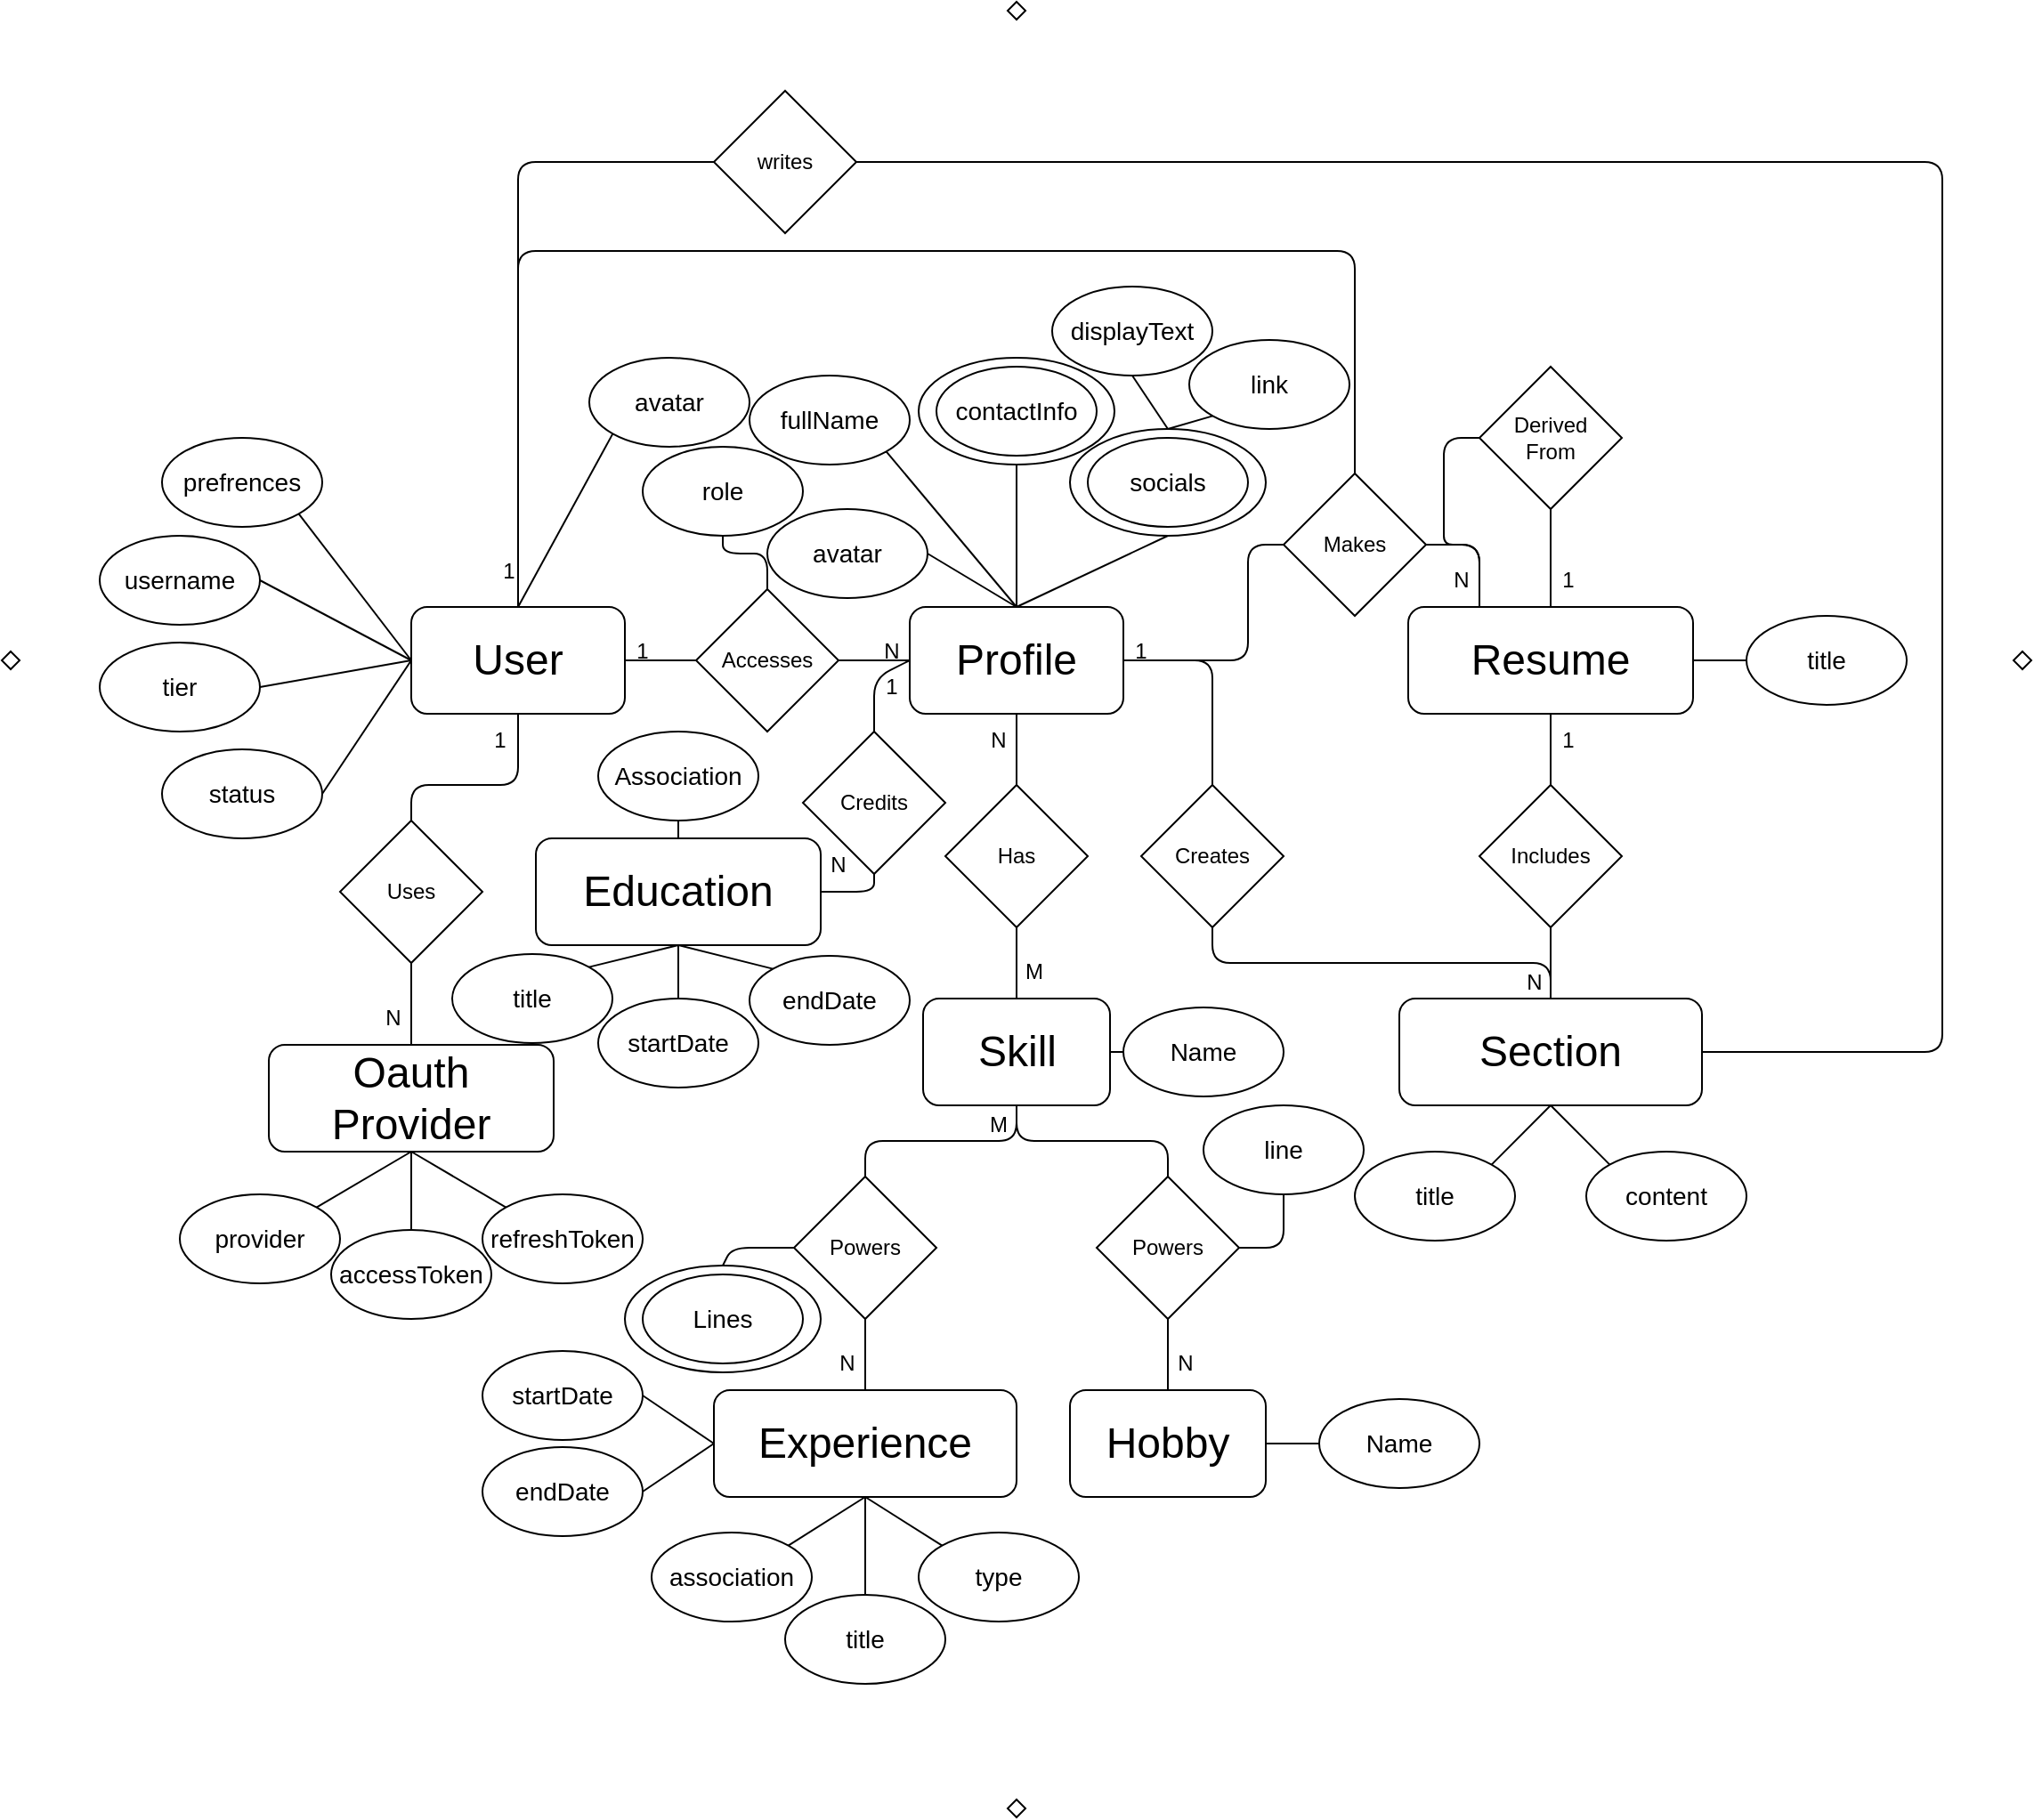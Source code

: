 <mxfile>
    <diagram id="d6EjX0FEcBJfM_NAS0py" name="Youssef Al-Hassan ER">
        <mxGraphModel dx="1465" dy="1690" grid="1" gridSize="10" guides="1" tooltips="1" connect="1" arrows="1" fold="1" page="1" pageScale="1" pageWidth="850" pageHeight="1100" math="0" shadow="0">
            <root>
                <mxCell id="0"/>
                <mxCell id="1" parent="0"/>
                <mxCell id="3" value="&lt;font style=&quot;font-size: 24px;&quot;&gt;User&lt;/font&gt;" style="rounded=1;whiteSpace=wrap;html=1;" parent="1" vertex="1">
                    <mxGeometry x="-340" y="-30" width="120" height="60" as="geometry"/>
                </mxCell>
                <mxCell id="4" value="&lt;font style=&quot;font-size: 24px;&quot;&gt;Oauth Provider&lt;/font&gt;" style="rounded=1;whiteSpace=wrap;html=1;" parent="1" vertex="1">
                    <mxGeometry x="-420" y="216" width="160" height="60" as="geometry"/>
                </mxCell>
                <mxCell id="6" value="&lt;font style=&quot;font-size: 24px;&quot;&gt;Resume&lt;/font&gt;" style="rounded=1;whiteSpace=wrap;html=1;" parent="1" vertex="1">
                    <mxGeometry x="220" y="-30" width="160" height="60" as="geometry"/>
                </mxCell>
                <mxCell id="7" value="&lt;font style=&quot;font-size: 24px;&quot;&gt;Education&lt;/font&gt;" style="rounded=1;whiteSpace=wrap;html=1;" parent="1" vertex="1">
                    <mxGeometry x="-270" y="100" width="160" height="60" as="geometry"/>
                </mxCell>
                <mxCell id="9" value="&lt;font style=&quot;font-size: 24px;&quot;&gt;Skill&lt;/font&gt;" style="rounded=1;whiteSpace=wrap;html=1;" parent="1" vertex="1">
                    <mxGeometry x="-52.5" y="190" width="105" height="60" as="geometry"/>
                </mxCell>
                <mxCell id="10" value="&lt;font style=&quot;font-size: 24px;&quot;&gt;Experience&lt;/font&gt;" style="rounded=1;whiteSpace=wrap;html=1;" parent="1" vertex="1">
                    <mxGeometry x="-170" y="410" width="170" height="60" as="geometry"/>
                </mxCell>
                <mxCell id="12" value="&lt;font style=&quot;font-size: 24px;&quot;&gt;Profile&lt;/font&gt;" style="rounded=1;whiteSpace=wrap;html=1;" parent="1" vertex="1">
                    <mxGeometry x="-60" y="-30" width="120" height="60" as="geometry"/>
                </mxCell>
                <mxCell id="14" value="&lt;font style=&quot;font-size: 24px;&quot;&gt;Hobby&lt;/font&gt;" style="rounded=1;whiteSpace=wrap;html=1;" parent="1" vertex="1">
                    <mxGeometry x="30" y="410" width="110" height="60" as="geometry"/>
                </mxCell>
                <mxCell id="15" value="&lt;font style=&quot;font-size: 24px;&quot;&gt;Section&lt;/font&gt;" style="rounded=1;whiteSpace=wrap;html=1;" parent="1" vertex="1">
                    <mxGeometry x="215" y="190" width="170" height="60" as="geometry"/>
                </mxCell>
                <mxCell id="19" value="Uses" style="rhombus;whiteSpace=wrap;html=1;" parent="1" vertex="1">
                    <mxGeometry x="-380" y="90" width="80" height="80" as="geometry"/>
                </mxCell>
                <mxCell id="21" value="" style="endArrow=none;html=1;entryX=0.5;entryY=1;entryDx=0;entryDy=0;" parent="1" source="4" target="19" edge="1">
                    <mxGeometry width="50" height="50" relative="1" as="geometry">
                        <mxPoint x="-340" y="214" as="sourcePoint"/>
                        <mxPoint x="-300" y="110" as="targetPoint"/>
                    </mxGeometry>
                </mxCell>
                <mxCell id="22" value="" style="endArrow=none;html=1;flowAnimation=0;exitX=0.5;exitY=1;exitDx=0;exitDy=0;entryX=0.5;entryY=0;entryDx=0;entryDy=0;" parent="1" source="3" target="19" edge="1">
                    <mxGeometry width="50" height="50" relative="1" as="geometry">
                        <mxPoint x="-340" as="sourcePoint"/>
                        <mxPoint x="-450" y="10" as="targetPoint"/>
                        <Array as="points">
                            <mxPoint x="-280" y="70"/>
                            <mxPoint x="-340" y="70"/>
                        </Array>
                    </mxGeometry>
                </mxCell>
                <mxCell id="23" value="1" style="text;html=1;align=center;verticalAlign=middle;whiteSpace=wrap;rounded=0;" parent="1" vertex="1">
                    <mxGeometry x="-300" y="30" width="20" height="30" as="geometry"/>
                </mxCell>
                <mxCell id="24" value="N" style="text;html=1;align=center;verticalAlign=middle;whiteSpace=wrap;rounded=0;" parent="1" vertex="1">
                    <mxGeometry x="-360" y="186" width="20" height="30" as="geometry"/>
                </mxCell>
                <mxCell id="32" value="" style="endArrow=none;html=1;exitX=0.5;exitY=1;exitDx=0;exitDy=0;entryX=0.5;entryY=0;entryDx=0;entryDy=0;" parent="1" target="3" edge="1">
                    <mxGeometry width="50" height="50" relative="1" as="geometry">
                        <mxPoint x="-280.0" y="-160.0" as="sourcePoint"/>
                        <mxPoint x="-270" y="-140" as="targetPoint"/>
                    </mxGeometry>
                </mxCell>
                <mxCell id="36" value="Accesses" style="rhombus;whiteSpace=wrap;html=1;" parent="1" vertex="1">
                    <mxGeometry x="-180" y="-40" width="80" height="80" as="geometry"/>
                </mxCell>
                <mxCell id="37" value="" style="endArrow=none;html=1;flowAnimation=0;exitX=0;exitY=0.5;exitDx=0;exitDy=0;" parent="1" source="36" edge="1">
                    <mxGeometry width="50" height="50" relative="1" as="geometry">
                        <mxPoint x="-180" y="-0.5" as="sourcePoint"/>
                        <mxPoint x="-220" as="targetPoint"/>
                    </mxGeometry>
                </mxCell>
                <mxCell id="38" value="1" style="text;html=1;align=center;verticalAlign=middle;whiteSpace=wrap;rounded=0;" parent="1" vertex="1">
                    <mxGeometry x="-220" y="-20" width="20" height="30" as="geometry"/>
                </mxCell>
                <mxCell id="39" value="" style="endArrow=none;html=1;exitX=1;exitY=0.5;exitDx=0;exitDy=0;entryX=0;entryY=0.5;entryDx=0;entryDy=0;" parent="1" source="36" target="12" edge="1">
                    <mxGeometry width="50" height="50" relative="1" as="geometry">
                        <mxPoint x="-110" y="-30" as="sourcePoint"/>
                        <mxPoint x="-70" y="-30" as="targetPoint"/>
                    </mxGeometry>
                </mxCell>
                <mxCell id="40" value="N" style="text;html=1;align=center;verticalAlign=middle;whiteSpace=wrap;rounded=0;" parent="1" vertex="1">
                    <mxGeometry x="-80" y="-20" width="20" height="30" as="geometry"/>
                </mxCell>
                <mxCell id="42" value="" style="endArrow=none;html=1;exitX=0.5;exitY=1;exitDx=0;exitDy=0;entryX=0.5;entryY=0;entryDx=0;entryDy=0;" parent="1" edge="1">
                    <mxGeometry width="50" height="50" relative="1" as="geometry">
                        <mxPoint x="-50" y="-130" as="sourcePoint"/>
                        <mxPoint y="-130" as="targetPoint"/>
                    </mxGeometry>
                </mxCell>
                <mxCell id="46" value="Makes" style="rhombus;whiteSpace=wrap;html=1;" parent="1" vertex="1">
                    <mxGeometry x="150" y="-105" width="80" height="80" as="geometry"/>
                </mxCell>
                <mxCell id="49" value="" style="endArrow=none;html=1;flowAnimation=0;entryX=1;entryY=0.5;entryDx=0;entryDy=0;rounded=1;curved=0;exitX=0.25;exitY=0;exitDx=0;exitDy=0;" parent="1" source="6" target="46" edge="1">
                    <mxGeometry width="50" height="50" relative="1" as="geometry">
                        <mxPoint x="300" y="-20" as="sourcePoint"/>
                        <mxPoint x="125" y="-180" as="targetPoint"/>
                        <Array as="points">
                            <mxPoint x="260" y="-65"/>
                        </Array>
                    </mxGeometry>
                </mxCell>
                <mxCell id="50" value="N" style="text;html=1;align=center;verticalAlign=middle;whiteSpace=wrap;rounded=0;" parent="1" vertex="1">
                    <mxGeometry x="240" y="-60" width="20" height="30" as="geometry"/>
                </mxCell>
                <mxCell id="52" value="" style="endArrow=none;html=1;entryX=0;entryY=0.5;entryDx=0;entryDy=0;exitX=1;exitY=0.5;exitDx=0;exitDy=0;" parent="1" source="12" target="46" edge="1">
                    <mxGeometry width="50" height="50" relative="1" as="geometry">
                        <mxPoint x="40" as="sourcePoint"/>
                        <mxPoint x="100" y="-110" as="targetPoint"/>
                        <Array as="points">
                            <mxPoint x="80"/>
                            <mxPoint x="130"/>
                            <mxPoint x="130" y="-65"/>
                        </Array>
                    </mxGeometry>
                </mxCell>
                <mxCell id="53" value="1" style="text;html=1;align=center;verticalAlign=middle;whiteSpace=wrap;rounded=0;" parent="1" vertex="1">
                    <mxGeometry x="60" y="-20" width="20" height="30" as="geometry"/>
                </mxCell>
                <mxCell id="56" value="Has" style="rhombus;whiteSpace=wrap;html=1;" parent="1" vertex="1">
                    <mxGeometry x="-40" y="70" width="80" height="80" as="geometry"/>
                </mxCell>
                <mxCell id="58" value="" style="endArrow=none;html=1;exitX=0.5;exitY=1;exitDx=0;exitDy=0;entryX=0.5;entryY=0;entryDx=0;entryDy=0;" parent="1" source="12" target="56" edge="1">
                    <mxGeometry width="50" height="50" relative="1" as="geometry">
                        <mxPoint x="-70" y="70" as="sourcePoint"/>
                        <mxPoint x="-30" y="70" as="targetPoint"/>
                    </mxGeometry>
                </mxCell>
                <mxCell id="59" value="N" style="text;html=1;align=center;verticalAlign=middle;whiteSpace=wrap;rounded=0;" parent="1" vertex="1">
                    <mxGeometry x="-20" y="30" width="20" height="30" as="geometry"/>
                </mxCell>
                <mxCell id="60" value="" style="endArrow=none;html=1;exitX=0.5;exitY=1;exitDx=0;exitDy=0;entryX=0.5;entryY=0;entryDx=0;entryDy=0;" parent="1" source="56" target="9" edge="1">
                    <mxGeometry width="50" height="50" relative="1" as="geometry">
                        <mxPoint x="10" y="40" as="sourcePoint"/>
                        <mxPoint x="10" y="80" as="targetPoint"/>
                    </mxGeometry>
                </mxCell>
                <mxCell id="61" value="M" style="text;html=1;align=center;verticalAlign=middle;whiteSpace=wrap;rounded=0;" parent="1" vertex="1">
                    <mxGeometry y="160" width="20" height="30" as="geometry"/>
                </mxCell>
                <mxCell id="62" value="Creates" style="rhombus;whiteSpace=wrap;html=1;" parent="1" vertex="1">
                    <mxGeometry x="70" y="70" width="80" height="80" as="geometry"/>
                </mxCell>
                <mxCell id="63" value="" style="endArrow=none;html=1;flowAnimation=0;entryX=1;entryY=0.5;entryDx=0;entryDy=0;exitX=0.5;exitY=0;exitDx=0;exitDy=0;rounded=1;curved=0;" parent="1" source="62" target="12" edge="1">
                    <mxGeometry width="50" height="50" relative="1" as="geometry">
                        <mxPoint x="210" y="-140" as="sourcePoint"/>
                        <mxPoint x="125" y="-180" as="targetPoint"/>
                        <Array as="points">
                            <mxPoint x="110"/>
                        </Array>
                    </mxGeometry>
                </mxCell>
                <mxCell id="64" value="" style="endArrow=none;html=1;flowAnimation=0;entryX=0.5;entryY=1;entryDx=0;entryDy=0;exitX=0.5;exitY=0;exitDx=0;exitDy=0;rounded=1;curved=0;" parent="1" source="15" target="62" edge="1">
                    <mxGeometry width="50" height="50" relative="1" as="geometry">
                        <mxPoint x="160" y="60" as="sourcePoint"/>
                        <mxPoint x="70" y="10" as="targetPoint"/>
                        <Array as="points">
                            <mxPoint x="300" y="170"/>
                            <mxPoint x="110" y="170"/>
                        </Array>
                    </mxGeometry>
                </mxCell>
                <mxCell id="65" value="Includes" style="rhombus;whiteSpace=wrap;html=1;" parent="1" vertex="1">
                    <mxGeometry x="260" y="70" width="80" height="80" as="geometry"/>
                </mxCell>
                <mxCell id="68" value="N" style="text;html=1;align=center;verticalAlign=middle;whiteSpace=wrap;rounded=0;" parent="1" vertex="1">
                    <mxGeometry x="281" y="166" width="20" height="30" as="geometry"/>
                </mxCell>
                <mxCell id="69" value="1" style="text;html=1;align=center;verticalAlign=middle;whiteSpace=wrap;rounded=0;" parent="1" vertex="1">
                    <mxGeometry x="300" y="30" width="20" height="30" as="geometry"/>
                </mxCell>
                <mxCell id="70" value="Credits" style="rhombus;whiteSpace=wrap;html=1;" parent="1" vertex="1">
                    <mxGeometry x="-120" y="40" width="80" height="80" as="geometry"/>
                </mxCell>
                <mxCell id="71" value="Powers" style="rhombus;whiteSpace=wrap;html=1;" parent="1" vertex="1">
                    <mxGeometry x="-125" y="290" width="80" height="80" as="geometry"/>
                </mxCell>
                <mxCell id="73" value="Powers" style="rhombus;whiteSpace=wrap;html=1;" parent="1" vertex="1">
                    <mxGeometry x="45" y="290" width="80" height="80" as="geometry"/>
                </mxCell>
                <mxCell id="74" value="" style="endArrow=none;html=1;exitX=1;exitY=0.5;exitDx=0;exitDy=0;entryX=0.5;entryY=1;entryDx=0;entryDy=0;" parent="1" source="7" target="70" edge="1">
                    <mxGeometry width="50" height="50" relative="1" as="geometry">
                        <mxPoint x="-115" y="140" as="sourcePoint"/>
                        <mxPoint x="-75" y="140" as="targetPoint"/>
                        <Array as="points">
                            <mxPoint x="-80" y="130"/>
                        </Array>
                    </mxGeometry>
                </mxCell>
                <mxCell id="75" value="N" style="text;html=1;align=center;verticalAlign=middle;whiteSpace=wrap;rounded=0;" parent="1" vertex="1">
                    <mxGeometry x="-110" y="100" width="20" height="30" as="geometry"/>
                </mxCell>
                <mxCell id="77" value="" style="endArrow=none;html=1;flowAnimation=0;entryX=0.5;entryY=1;entryDx=0;entryDy=0;exitX=0.5;exitY=0;exitDx=0;exitDy=0;rounded=1;curved=0;" parent="1" source="73" target="9" edge="1">
                    <mxGeometry width="50" height="50" relative="1" as="geometry">
                        <mxPoint x="110" y="290" as="sourcePoint"/>
                        <mxPoint x="-100" y="120" as="targetPoint"/>
                        <Array as="points">
                            <mxPoint x="85" y="270"/>
                            <mxPoint y="270"/>
                        </Array>
                    </mxGeometry>
                </mxCell>
                <mxCell id="78" value="" style="endArrow=none;html=1;flowAnimation=0;entryX=0.5;entryY=1;entryDx=0;entryDy=0;exitX=0.5;exitY=0;exitDx=0;exitDy=0;rounded=1;curved=0;" parent="1" source="71" target="9" edge="1">
                    <mxGeometry width="50" height="50" relative="1" as="geometry">
                        <mxPoint x="120" y="300" as="sourcePoint"/>
                        <mxPoint x="10" y="260" as="targetPoint"/>
                        <Array as="points">
                            <mxPoint x="-85" y="270"/>
                            <mxPoint y="270"/>
                        </Array>
                    </mxGeometry>
                </mxCell>
                <mxCell id="82" value="" style="endArrow=none;html=1;exitX=0.5;exitY=0;exitDx=0;exitDy=0;entryX=0;entryY=0.5;entryDx=0;entryDy=0;" parent="1" source="70" target="12" edge="1">
                    <mxGeometry width="50" height="50" relative="1" as="geometry">
                        <mxPoint x="-100" y="140" as="sourcePoint"/>
                        <mxPoint x="-70" y="130" as="targetPoint"/>
                        <Array as="points">
                            <mxPoint x="-80" y="10"/>
                        </Array>
                    </mxGeometry>
                </mxCell>
                <mxCell id="83" value="1" style="text;html=1;align=center;verticalAlign=middle;whiteSpace=wrap;rounded=0;" parent="1" vertex="1">
                    <mxGeometry x="-80" width="20" height="30" as="geometry"/>
                </mxCell>
                <mxCell id="84" value="N" style="text;html=1;align=center;verticalAlign=middle;whiteSpace=wrap;rounded=0;" parent="1" vertex="1">
                    <mxGeometry x="-105" y="380" width="20" height="30" as="geometry"/>
                </mxCell>
                <mxCell id="86" value="N" style="text;html=1;align=center;verticalAlign=middle;whiteSpace=wrap;rounded=0;" parent="1" vertex="1">
                    <mxGeometry x="85" y="380" width="20" height="30" as="geometry"/>
                </mxCell>
                <mxCell id="87" value="M" style="text;html=1;align=center;verticalAlign=middle;whiteSpace=wrap;rounded=0;" parent="1" vertex="1">
                    <mxGeometry x="-20" y="246" width="20" height="30" as="geometry"/>
                </mxCell>
                <mxCell id="90" value="&lt;font&gt;username&lt;/font&gt;" style="ellipse;whiteSpace=wrap;html=1;fontSize=14;" parent="1" vertex="1">
                    <mxGeometry x="-515" y="-70.0" width="90" height="50" as="geometry"/>
                </mxCell>
                <mxCell id="91" value="tier" style="ellipse;whiteSpace=wrap;html=1;fontSize=14;" parent="1" vertex="1">
                    <mxGeometry x="-515" y="-10.0" width="90" height="50" as="geometry"/>
                </mxCell>
                <mxCell id="92" value="status" style="ellipse;whiteSpace=wrap;html=1;fontSize=14;" parent="1" vertex="1">
                    <mxGeometry x="-480" y="50.0" width="90" height="50" as="geometry"/>
                </mxCell>
                <mxCell id="95" value="" style="endArrow=none;html=1;exitX=1;exitY=0.5;exitDx=0;exitDy=0;" parent="1" source="90" edge="1">
                    <mxGeometry width="50" height="50" relative="1" as="geometry">
                        <mxPoint x="-380" y="-75" as="sourcePoint"/>
                        <mxPoint x="-340" as="targetPoint"/>
                    </mxGeometry>
                </mxCell>
                <mxCell id="96" value="" style="endArrow=none;html=1;exitX=1;exitY=0.5;exitDx=0;exitDy=0;" parent="1" source="91" edge="1">
                    <mxGeometry width="50" height="50" relative="1" as="geometry">
                        <mxPoint x="-415" y="-25" as="sourcePoint"/>
                        <mxPoint x="-340" as="targetPoint"/>
                    </mxGeometry>
                </mxCell>
                <mxCell id="97" value="" style="endArrow=none;html=1;exitX=1;exitY=0.5;exitDx=0;exitDy=0;entryX=0;entryY=0.5;entryDx=0;entryDy=0;" parent="1" source="92" target="3" edge="1">
                    <mxGeometry width="50" height="50" relative="1" as="geometry">
                        <mxPoint x="-415" y="25" as="sourcePoint"/>
                        <mxPoint x="-330" y="10" as="targetPoint"/>
                    </mxGeometry>
                </mxCell>
                <mxCell id="98" value="prefrences" style="ellipse;whiteSpace=wrap;html=1;fontSize=14;" parent="1" vertex="1">
                    <mxGeometry x="-480" y="-125.0" width="90" height="50" as="geometry"/>
                </mxCell>
                <mxCell id="100" value="provider" style="ellipse;whiteSpace=wrap;html=1;fontSize=14;" parent="1" vertex="1">
                    <mxGeometry x="-470" y="300.0" width="90" height="50" as="geometry"/>
                </mxCell>
                <mxCell id="101" value="" style="endArrow=none;html=1;entryX=1;entryY=1;entryDx=0;entryDy=0;exitX=0;exitY=0.5;exitDx=0;exitDy=0;" parent="1" source="3" target="98" edge="1">
                    <mxGeometry width="50" height="50" relative="1" as="geometry">
                        <mxPoint x="-310" y="-40" as="sourcePoint"/>
                        <mxPoint x="-230" y="-30" as="targetPoint"/>
                    </mxGeometry>
                </mxCell>
                <mxCell id="102" value="" style="endArrow=none;html=1;exitX=1;exitY=0;exitDx=0;exitDy=0;entryX=0.5;entryY=1;entryDx=0;entryDy=0;" parent="1" source="100" target="4" edge="1">
                    <mxGeometry width="50" height="50" relative="1" as="geometry">
                        <mxPoint x="-380" y="85" as="sourcePoint"/>
                        <mxPoint x="-330" y="10" as="targetPoint"/>
                    </mxGeometry>
                </mxCell>
                <mxCell id="103" value="refreshToken" style="ellipse;whiteSpace=wrap;html=1;fontSize=14;" parent="1" vertex="1">
                    <mxGeometry x="-300" y="300.0" width="90" height="50" as="geometry"/>
                </mxCell>
                <mxCell id="104" value="" style="endArrow=none;html=1;exitX=0;exitY=0;exitDx=0;exitDy=0;entryX=0.5;entryY=1;entryDx=0;entryDy=0;" parent="1" source="103" target="4" edge="1">
                    <mxGeometry width="50" height="50" relative="1" as="geometry">
                        <mxPoint x="-425" y="320" as="sourcePoint"/>
                        <mxPoint x="-330" y="286" as="targetPoint"/>
                    </mxGeometry>
                </mxCell>
                <mxCell id="105" value="accessToken" style="ellipse;whiteSpace=wrap;html=1;fontSize=14;fontStyle=0" parent="1" vertex="1">
                    <mxGeometry x="-385" y="320.0" width="90" height="50" as="geometry"/>
                </mxCell>
                <mxCell id="106" value="" style="endArrow=none;html=1;entryX=0.5;entryY=1;entryDx=0;entryDy=0;exitX=0.5;exitY=0;exitDx=0;exitDy=0;" parent="1" source="105" target="4" edge="1">
                    <mxGeometry width="50" height="50" relative="1" as="geometry">
                        <mxPoint x="-360" y="340" as="sourcePoint"/>
                        <mxPoint x="-310" y="290" as="targetPoint"/>
                    </mxGeometry>
                </mxCell>
                <mxCell id="107" value="&lt;font&gt;startDate&lt;/font&gt;" style="ellipse;whiteSpace=wrap;html=1;fontSize=14;" parent="1" vertex="1">
                    <mxGeometry x="-235" y="190.0" width="90" height="50" as="geometry"/>
                </mxCell>
                <mxCell id="108" value="&lt;font&gt;endDate&lt;/font&gt;" style="ellipse;whiteSpace=wrap;html=1;fontSize=14;" parent="1" vertex="1">
                    <mxGeometry x="-150" y="166.0" width="90" height="50" as="geometry"/>
                </mxCell>
                <mxCell id="109" value="&lt;font&gt;title&lt;/font&gt;" style="ellipse;whiteSpace=wrap;html=1;fontSize=14;" parent="1" vertex="1">
                    <mxGeometry x="-317" y="165.0" width="90" height="50" as="geometry"/>
                </mxCell>
                <mxCell id="110" value="" style="endArrow=none;html=1;exitX=1;exitY=0;exitDx=0;exitDy=0;entryX=0.5;entryY=1;entryDx=0;entryDy=0;" parent="1" source="109" target="7" edge="1">
                    <mxGeometry width="50" height="50" relative="1" as="geometry">
                        <mxPoint x="-240" y="220" as="sourcePoint"/>
                        <mxPoint x="-190" y="170" as="targetPoint"/>
                    </mxGeometry>
                </mxCell>
                <mxCell id="111" value="" style="endArrow=none;html=1;exitX=0.5;exitY=0;exitDx=0;exitDy=0;entryX=0.5;entryY=1;entryDx=0;entryDy=0;" parent="1" source="107" target="7" edge="1">
                    <mxGeometry width="50" height="50" relative="1" as="geometry">
                        <mxPoint x="-235" y="195" as="sourcePoint"/>
                        <mxPoint x="-180" y="170" as="targetPoint"/>
                    </mxGeometry>
                </mxCell>
                <mxCell id="112" value="" style="endArrow=none;html=1;exitX=0;exitY=0;exitDx=0;exitDy=0;entryX=0.5;entryY=1;entryDx=0;entryDy=0;" parent="1" source="108" target="7" edge="1">
                    <mxGeometry width="50" height="50" relative="1" as="geometry">
                        <mxPoint x="-200" y="210" as="sourcePoint"/>
                        <mxPoint x="-180" y="170" as="targetPoint"/>
                    </mxGeometry>
                </mxCell>
                <mxCell id="113" value="&lt;font&gt;Association&lt;/font&gt;" style="ellipse;whiteSpace=wrap;html=1;fontSize=14;" parent="1" vertex="1">
                    <mxGeometry x="-235" y="40.0" width="90" height="50" as="geometry"/>
                </mxCell>
                <mxCell id="114" value="" style="endArrow=none;html=1;exitX=0.5;exitY=0;exitDx=0;exitDy=0;entryX=0.5;entryY=1;entryDx=0;entryDy=0;" parent="1" source="7" target="113" edge="1">
                    <mxGeometry width="50" height="50" relative="1" as="geometry">
                        <mxPoint x="-137" y="193" as="sourcePoint"/>
                        <mxPoint x="-180" y="170" as="targetPoint"/>
                    </mxGeometry>
                </mxCell>
                <mxCell id="115" value="&lt;font&gt;role&lt;/font&gt;" style="ellipse;whiteSpace=wrap;html=1;fontSize=14;" parent="1" vertex="1">
                    <mxGeometry x="-210" y="-120.0" width="90" height="50" as="geometry"/>
                </mxCell>
                <mxCell id="116" value="" style="endArrow=none;html=1;exitX=0.5;exitY=1;exitDx=0;exitDy=0;entryX=0.5;entryY=0;entryDx=0;entryDy=0;" parent="1" source="115" target="36" edge="1">
                    <mxGeometry width="50" height="50" relative="1" as="geometry">
                        <mxPoint x="-20" y="-40" as="sourcePoint"/>
                        <mxPoint x="30" y="-90" as="targetPoint"/>
                        <Array as="points">
                            <mxPoint x="-165" y="-60"/>
                            <mxPoint x="-140" y="-60"/>
                        </Array>
                    </mxGeometry>
                </mxCell>
                <mxCell id="117" value="&lt;font&gt;fullName&lt;/font&gt;" style="ellipse;whiteSpace=wrap;html=1;fontSize=14;" parent="1" vertex="1">
                    <mxGeometry x="-150" y="-160.0" width="90" height="50" as="geometry"/>
                </mxCell>
                <mxCell id="118" value="" style="endArrow=none;html=1;exitX=1;exitY=1;exitDx=0;exitDy=0;entryX=0.5;entryY=0;entryDx=0;entryDy=0;" parent="1" source="117" target="12" edge="1">
                    <mxGeometry width="50" height="50" relative="1" as="geometry">
                        <mxPoint x="-20" y="-40" as="sourcePoint"/>
                        <mxPoint x="30" y="-90" as="targetPoint"/>
                    </mxGeometry>
                </mxCell>
                <mxCell id="123" value="" style="endArrow=none;html=1;exitX=0.5;exitY=1;exitDx=0;exitDy=0;entryX=0.5;entryY=0;entryDx=0;entryDy=0;" parent="1" source="121" target="12" edge="1">
                    <mxGeometry width="50" height="50" relative="1" as="geometry">
                        <mxPoint x="-173" y="-97" as="sourcePoint"/>
                        <mxPoint x="-50" y="-50" as="targetPoint"/>
                    </mxGeometry>
                </mxCell>
                <mxCell id="130" value="" style="endArrow=none;html=1;exitX=0.5;exitY=1;exitDx=0;exitDy=0;entryX=0.5;entryY=0;entryDx=0;entryDy=0;" parent="1" source="128" target="12" edge="1">
                    <mxGeometry width="50" height="50" relative="1" as="geometry">
                        <mxPoint x="-165" y="-140" as="sourcePoint"/>
                        <mxPoint x="-50" y="-5" as="targetPoint"/>
                    </mxGeometry>
                </mxCell>
                <mxCell id="131" value="displayText" style="ellipse;whiteSpace=wrap;html=1;fontSize=14;" parent="1" vertex="1">
                    <mxGeometry x="20" y="-210.0" width="90" height="50" as="geometry"/>
                </mxCell>
                <mxCell id="132" value="&lt;font&gt;link&lt;/font&gt;" style="ellipse;whiteSpace=wrap;html=1;fontSize=14;" parent="1" vertex="1">
                    <mxGeometry x="97" y="-180.0" width="90" height="50" as="geometry"/>
                </mxCell>
                <mxCell id="133" value="" style="endArrow=none;html=1;entryX=0.5;entryY=1;entryDx=0;entryDy=0;exitX=0.5;exitY=0;exitDx=0;exitDy=0;" parent="1" source="128" target="131" edge="1">
                    <mxGeometry width="50" height="50" relative="1" as="geometry">
                        <mxPoint x="20" y="-260" as="sourcePoint"/>
                        <mxPoint x="70" y="-310" as="targetPoint"/>
                    </mxGeometry>
                </mxCell>
                <mxCell id="134" value="" style="endArrow=none;html=1;entryX=0;entryY=1;entryDx=0;entryDy=0;exitX=0.5;exitY=0;exitDx=0;exitDy=0;" parent="1" source="128" target="132" edge="1">
                    <mxGeometry width="50" height="50" relative="1" as="geometry">
                        <mxPoint x="-60" y="-90" as="sourcePoint"/>
                        <mxPoint x="-10" y="-140" as="targetPoint"/>
                    </mxGeometry>
                </mxCell>
                <mxCell id="140" value="" style="endArrow=none;html=1;entryX=0.5;entryY=1;entryDx=0;entryDy=0;exitX=0.5;exitY=0;exitDx=0;exitDy=0;" parent="1" source="15" target="65" edge="1">
                    <mxGeometry width="50" height="50" relative="1" as="geometry">
                        <mxPoint x="210" y="180" as="sourcePoint"/>
                        <mxPoint x="260" y="130" as="targetPoint"/>
                    </mxGeometry>
                </mxCell>
                <mxCell id="141" value="" style="endArrow=none;html=1;entryX=0.5;entryY=1;entryDx=0;entryDy=0;exitX=0.5;exitY=0;exitDx=0;exitDy=0;" parent="1" source="65" target="6" edge="1">
                    <mxGeometry width="50" height="50" relative="1" as="geometry">
                        <mxPoint x="210" y="120" as="sourcePoint"/>
                        <mxPoint x="260" y="70" as="targetPoint"/>
                    </mxGeometry>
                </mxCell>
                <mxCell id="127" value="" style="group" parent="1" vertex="1" connectable="0">
                    <mxGeometry x="30" y="-130" width="110" height="60" as="geometry"/>
                </mxCell>
                <mxCell id="128" value="" style="ellipse;whiteSpace=wrap;html=1;" parent="127" vertex="1">
                    <mxGeometry width="110" height="60" as="geometry"/>
                </mxCell>
                <mxCell id="129" value="socials" style="ellipse;whiteSpace=wrap;html=1;fontSize=14;" parent="127" vertex="1">
                    <mxGeometry x="10" y="5.0" width="90" height="50" as="geometry"/>
                </mxCell>
                <mxCell id="142" value="" style="group" parent="1" vertex="1" connectable="0">
                    <mxGeometry x="-55" y="-170" width="110" height="60" as="geometry"/>
                </mxCell>
                <mxCell id="121" value="" style="ellipse;whiteSpace=wrap;html=1;" parent="142" vertex="1">
                    <mxGeometry width="110" height="60" as="geometry"/>
                </mxCell>
                <mxCell id="120" value="&lt;font&gt;contactInfo&lt;/font&gt;" style="ellipse;whiteSpace=wrap;html=1;fontSize=14;" parent="142" vertex="1">
                    <mxGeometry x="10" y="5.0" width="90" height="50" as="geometry"/>
                </mxCell>
                <mxCell id="143" value="Derived&lt;div&gt;From&lt;/div&gt;" style="rhombus;whiteSpace=wrap;html=1;" parent="1" vertex="1">
                    <mxGeometry x="260" y="-165" width="80" height="80" as="geometry"/>
                </mxCell>
                <mxCell id="144" value="" style="endArrow=none;html=1;flowAnimation=0;entryX=0;entryY=0.5;entryDx=0;entryDy=0;rounded=1;curved=0;exitX=0.25;exitY=0;exitDx=0;exitDy=0;" parent="1" source="6" target="143" edge="1">
                    <mxGeometry width="50" height="50" relative="1" as="geometry">
                        <mxPoint x="260" y="-25.0" as="sourcePoint"/>
                        <mxPoint x="260" y="-120.0" as="targetPoint"/>
                        <Array as="points">
                            <mxPoint x="260" y="-65"/>
                            <mxPoint x="240" y="-65"/>
                            <mxPoint x="240" y="-75"/>
                            <mxPoint x="240" y="-95"/>
                            <mxPoint x="240" y="-125"/>
                        </Array>
                    </mxGeometry>
                </mxCell>
                <mxCell id="146" value="" style="endArrow=none;html=1;entryX=0.5;entryY=1;entryDx=0;entryDy=0;exitX=0.5;exitY=0;exitDx=0;exitDy=0;" parent="1" source="6" target="143" edge="1">
                    <mxGeometry width="50" height="50" relative="1" as="geometry">
                        <mxPoint x="330" y="-30" as="sourcePoint"/>
                        <mxPoint x="380" y="-80" as="targetPoint"/>
                    </mxGeometry>
                </mxCell>
                <mxCell id="147" value="1" style="text;html=1;align=center;verticalAlign=middle;whiteSpace=wrap;rounded=0;" parent="1" vertex="1">
                    <mxGeometry x="300" y="-60" width="20" height="30" as="geometry"/>
                </mxCell>
                <mxCell id="148" value="&lt;font&gt;avatar&lt;/font&gt;" style="ellipse;whiteSpace=wrap;html=1;fontSize=14;" parent="1" vertex="1">
                    <mxGeometry x="-140" y="-85.0" width="90" height="50" as="geometry"/>
                </mxCell>
                <mxCell id="149" value="" style="endArrow=none;html=1;exitX=1;exitY=0.5;exitDx=0;exitDy=0;entryX=0.5;entryY=0;entryDx=0;entryDy=0;" parent="1" source="148" target="12" edge="1">
                    <mxGeometry width="50" height="50" relative="1" as="geometry">
                        <mxPoint x="-93" y="-127" as="sourcePoint"/>
                        <mxPoint x="10" y="-20" as="targetPoint"/>
                    </mxGeometry>
                </mxCell>
                <mxCell id="150" value="&lt;font&gt;avatar&lt;/font&gt;" style="ellipse;whiteSpace=wrap;html=1;fontSize=14;" parent="1" vertex="1">
                    <mxGeometry x="-240" y="-170.0" width="90" height="50" as="geometry"/>
                </mxCell>
                <mxCell id="151" value="" style="endArrow=none;html=1;entryX=0;entryY=1;entryDx=0;entryDy=0;exitX=0.5;exitY=0;exitDx=0;exitDy=0;" parent="1" source="3" target="150" edge="1">
                    <mxGeometry width="50" height="50" relative="1" as="geometry">
                        <mxPoint x="-300" y="-20" as="sourcePoint"/>
                        <mxPoint x="-325" y="-90" as="targetPoint"/>
                    </mxGeometry>
                </mxCell>
                <mxCell id="156" value="writes" style="rhombus;whiteSpace=wrap;html=1;" parent="1" vertex="1">
                    <mxGeometry x="-170" y="-320" width="80" height="80" as="geometry"/>
                </mxCell>
                <mxCell id="157" value="" style="endArrow=none;html=1;entryX=0;entryY=0.5;entryDx=0;entryDy=0;exitX=0.5;exitY=0;exitDx=0;exitDy=0;" parent="1" source="3" target="156" edge="1">
                    <mxGeometry width="50" height="50" relative="1" as="geometry">
                        <mxPoint x="-270" y="-20" as="sourcePoint"/>
                        <mxPoint x="-217" y="-117" as="targetPoint"/>
                        <Array as="points">
                            <mxPoint x="-280" y="-280"/>
                        </Array>
                    </mxGeometry>
                </mxCell>
                <mxCell id="158" value="1" style="text;html=1;align=center;verticalAlign=middle;whiteSpace=wrap;rounded=0;" parent="1" vertex="1">
                    <mxGeometry x="-295" y="-65" width="20" height="30" as="geometry"/>
                </mxCell>
                <mxCell id="159" value="" style="endArrow=none;html=1;entryX=1;entryY=0.5;entryDx=0;entryDy=0;exitX=1;exitY=0.5;exitDx=0;exitDy=0;" parent="1" source="156" target="15" edge="1">
                    <mxGeometry width="50" height="50" relative="1" as="geometry">
                        <mxPoint x="120" y="-50" as="sourcePoint"/>
                        <mxPoint x="230" y="-300" as="targetPoint"/>
                        <Array as="points">
                            <mxPoint x="520" y="-280"/>
                            <mxPoint x="520" y="220"/>
                        </Array>
                    </mxGeometry>
                </mxCell>
                <mxCell id="161" value="" style="endArrow=none;html=1;exitX=0.5;exitY=0;exitDx=0;exitDy=0;entryX=0.5;entryY=0;entryDx=0;entryDy=0;" parent="1" source="3" target="46" edge="1">
                    <mxGeometry width="50" height="50" relative="1" as="geometry">
                        <mxPoint x="-270" y="-20" as="sourcePoint"/>
                        <mxPoint x="210" y="-220" as="targetPoint"/>
                        <Array as="points">
                            <mxPoint x="-280" y="-230"/>
                            <mxPoint x="190" y="-230"/>
                            <mxPoint x="190" y="-130"/>
                        </Array>
                    </mxGeometry>
                </mxCell>
                <mxCell id="162" value="&lt;font&gt;title&lt;/font&gt;" style="ellipse;whiteSpace=wrap;html=1;fontSize=14;" parent="1" vertex="1">
                    <mxGeometry x="410" y="-25.0" width="90" height="50" as="geometry"/>
                </mxCell>
                <mxCell id="163" value="" style="endArrow=none;html=1;exitX=1;exitY=0.5;exitDx=0;exitDy=0;entryX=0;entryY=0.5;entryDx=0;entryDy=0;" parent="1" source="6" target="162" edge="1">
                    <mxGeometry width="50" height="50" relative="1" as="geometry">
                        <mxPoint x="370" y="60" as="sourcePoint"/>
                        <mxPoint x="420" y="10" as="targetPoint"/>
                    </mxGeometry>
                </mxCell>
                <mxCell id="164" value="&lt;font&gt;title&lt;/font&gt;" style="ellipse;whiteSpace=wrap;html=1;fontSize=14;" parent="1" vertex="1">
                    <mxGeometry x="190" y="276.0" width="90" height="50" as="geometry"/>
                </mxCell>
                <mxCell id="165" value="" style="endArrow=none;html=1;entryX=0.5;entryY=1;entryDx=0;entryDy=0;exitX=1;exitY=0;exitDx=0;exitDy=0;" parent="1" source="164" target="15" edge="1">
                    <mxGeometry width="50" height="50" relative="1" as="geometry">
                        <mxPoint x="180" y="360" as="sourcePoint"/>
                        <mxPoint x="230" y="310" as="targetPoint"/>
                    </mxGeometry>
                </mxCell>
                <mxCell id="166" value="&lt;font&gt;content&lt;/font&gt;" style="ellipse;whiteSpace=wrap;html=1;fontSize=14;" parent="1" vertex="1">
                    <mxGeometry x="320" y="276.0" width="90" height="50" as="geometry"/>
                </mxCell>
                <mxCell id="167" value="" style="endArrow=none;html=1;entryX=0.5;entryY=1;entryDx=0;entryDy=0;exitX=0;exitY=0;exitDx=0;exitDy=0;" parent="1" source="166" target="15" edge="1">
                    <mxGeometry width="50" height="50" relative="1" as="geometry">
                        <mxPoint x="277" y="293" as="sourcePoint"/>
                        <mxPoint x="310" y="260" as="targetPoint"/>
                    </mxGeometry>
                </mxCell>
                <mxCell id="168" value="&lt;font&gt;line&lt;/font&gt;" style="ellipse;whiteSpace=wrap;html=1;fontSize=14;" parent="1" vertex="1">
                    <mxGeometry x="105" y="250.0" width="90" height="50" as="geometry"/>
                </mxCell>
                <mxCell id="170" value="" style="endArrow=none;html=1;exitX=1;exitY=0.5;exitDx=0;exitDy=0;entryX=0.5;entryY=1;entryDx=0;entryDy=0;" parent="1" source="73" target="168" edge="1">
                    <mxGeometry width="50" height="50" relative="1" as="geometry">
                        <mxPoint x="180" y="390" as="sourcePoint"/>
                        <mxPoint x="160" y="290" as="targetPoint"/>
                        <Array as="points">
                            <mxPoint x="150" y="330"/>
                        </Array>
                    </mxGeometry>
                </mxCell>
                <mxCell id="171" value="&lt;font&gt;Name&lt;/font&gt;" style="ellipse;whiteSpace=wrap;html=1;fontSize=14;" parent="1" vertex="1">
                    <mxGeometry x="60" y="195.0" width="90" height="50" as="geometry"/>
                </mxCell>
                <mxCell id="172" value="" style="endArrow=none;html=1;exitX=1;exitY=0.5;exitDx=0;exitDy=0;entryX=0;entryY=0.5;entryDx=0;entryDy=0;" parent="1" source="9" target="171" edge="1">
                    <mxGeometry width="50" height="50" relative="1" as="geometry">
                        <mxPoint x="160" y="340" as="sourcePoint"/>
                        <mxPoint x="175" y="300" as="targetPoint"/>
                    </mxGeometry>
                </mxCell>
                <mxCell id="175" value="&lt;font&gt;Name&lt;/font&gt;" style="ellipse;whiteSpace=wrap;html=1;fontSize=14;" parent="1" vertex="1">
                    <mxGeometry x="170" y="415.0" width="90" height="50" as="geometry"/>
                </mxCell>
                <mxCell id="176" value="" style="endArrow=none;html=1;exitX=0;exitY=0.5;exitDx=0;exitDy=0;entryX=1;entryY=0.5;entryDx=0;entryDy=0;" parent="1" source="175" target="14" edge="1">
                    <mxGeometry width="50" height="50" relative="1" as="geometry">
                        <mxPoint x="160" y="340" as="sourcePoint"/>
                        <mxPoint x="175" y="300" as="targetPoint"/>
                    </mxGeometry>
                </mxCell>
                <mxCell id="177" value="association" style="ellipse;whiteSpace=wrap;html=1;fontSize=14;" parent="1" vertex="1">
                    <mxGeometry x="-205" y="490.0" width="90" height="50" as="geometry"/>
                </mxCell>
                <mxCell id="178" value="title" style="ellipse;whiteSpace=wrap;html=1;fontSize=14;" parent="1" vertex="1">
                    <mxGeometry x="-130" y="525.0" width="90" height="50" as="geometry"/>
                </mxCell>
                <mxCell id="179" value="type" style="ellipse;whiteSpace=wrap;html=1;fontSize=14;" parent="1" vertex="1">
                    <mxGeometry x="-55" y="490.0" width="90" height="50" as="geometry"/>
                </mxCell>
                <mxCell id="180" value="" style="endArrow=none;html=1;exitX=1;exitY=0;exitDx=0;exitDy=0;entryX=0.5;entryY=1;entryDx=0;entryDy=0;" parent="1" source="177" edge="1">
                    <mxGeometry width="50" height="50" relative="1" as="geometry">
                        <mxPoint x="-165" y="590" as="sourcePoint"/>
                        <mxPoint x="-85" y="470" as="targetPoint"/>
                    </mxGeometry>
                </mxCell>
                <mxCell id="181" value="" style="endArrow=none;html=1;exitX=0.5;exitY=0;exitDx=0;exitDy=0;" parent="1" source="178" edge="1">
                    <mxGeometry width="50" height="50" relative="1" as="geometry">
                        <mxPoint x="-128" y="507" as="sourcePoint"/>
                        <mxPoint x="-85" y="470" as="targetPoint"/>
                    </mxGeometry>
                </mxCell>
                <mxCell id="182" value="" style="endArrow=none;html=1;exitX=0;exitY=0;exitDx=0;exitDy=0;entryX=0.5;entryY=1;entryDx=0;entryDy=0;" parent="1" source="179" edge="1">
                    <mxGeometry width="50" height="50" relative="1" as="geometry">
                        <mxPoint x="-80" y="530" as="sourcePoint"/>
                        <mxPoint x="-85" y="470" as="targetPoint"/>
                    </mxGeometry>
                </mxCell>
                <mxCell id="188" value="" style="endArrow=none;html=1;entryX=0.5;entryY=1;entryDx=0;entryDy=0;exitX=0.5;exitY=0;exitDx=0;exitDy=0;" parent="1" source="14" target="73" edge="1">
                    <mxGeometry width="50" height="50" relative="1" as="geometry">
                        <mxPoint y="430" as="sourcePoint"/>
                        <mxPoint x="50" y="380" as="targetPoint"/>
                    </mxGeometry>
                </mxCell>
                <mxCell id="189" value="" style="endArrow=none;html=1;exitX=0.5;exitY=0;exitDx=0;exitDy=0;entryX=0.5;entryY=1;entryDx=0;entryDy=0;" parent="1" source="10" target="71" edge="1">
                    <mxGeometry width="50" height="50" relative="1" as="geometry">
                        <mxPoint x="-50" y="430" as="sourcePoint"/>
                        <mxPoint y="380" as="targetPoint"/>
                    </mxGeometry>
                </mxCell>
                <mxCell id="190" value="" style="group" parent="1" vertex="1" connectable="0">
                    <mxGeometry x="-220" y="340" width="110" height="60" as="geometry"/>
                </mxCell>
                <mxCell id="191" value="" style="ellipse;whiteSpace=wrap;html=1;" parent="190" vertex="1">
                    <mxGeometry width="110" height="60" as="geometry"/>
                </mxCell>
                <mxCell id="192" value="&lt;font&gt;Lines&lt;/font&gt;" style="ellipse;whiteSpace=wrap;html=1;fontSize=14;" parent="190" vertex="1">
                    <mxGeometry x="10" y="5.0" width="90" height="50" as="geometry"/>
                </mxCell>
                <mxCell id="193" value="" style="endArrow=none;html=1;exitX=0.5;exitY=0;exitDx=0;exitDy=0;entryX=0;entryY=0.5;entryDx=0;entryDy=0;" parent="1" source="191" target="71" edge="1">
                    <mxGeometry width="50" height="50" relative="1" as="geometry">
                        <mxPoint x="135" y="340" as="sourcePoint"/>
                        <mxPoint x="160" y="310" as="targetPoint"/>
                        <Array as="points">
                            <mxPoint x="-160" y="330"/>
                        </Array>
                    </mxGeometry>
                </mxCell>
                <mxCell id="194" value="&lt;font&gt;startDate&lt;/font&gt;" style="ellipse;whiteSpace=wrap;html=1;fontSize=14;" parent="1" vertex="1">
                    <mxGeometry x="-300" y="388.0" width="90" height="50" as="geometry"/>
                </mxCell>
                <mxCell id="195" value="&lt;font&gt;endDate&lt;/font&gt;" style="ellipse;whiteSpace=wrap;html=1;fontSize=14;" parent="1" vertex="1">
                    <mxGeometry x="-300" y="442.0" width="90" height="50" as="geometry"/>
                </mxCell>
                <mxCell id="196" value="" style="endArrow=none;html=1;exitX=1;exitY=0.5;exitDx=0;exitDy=0;entryX=0;entryY=0.5;entryDx=0;entryDy=0;" parent="1" source="194" target="10" edge="1">
                    <mxGeometry width="50" height="50" relative="1" as="geometry">
                        <mxPoint x="-170" y="420" as="sourcePoint"/>
                        <mxPoint x="-120" y="370" as="targetPoint"/>
                    </mxGeometry>
                </mxCell>
                <mxCell id="197" value="" style="endArrow=none;html=1;exitX=1;exitY=0.5;exitDx=0;exitDy=0;entryX=0;entryY=0.5;entryDx=0;entryDy=0;" parent="1" source="195" target="10" edge="1">
                    <mxGeometry width="50" height="50" relative="1" as="geometry">
                        <mxPoint x="-200" y="425" as="sourcePoint"/>
                        <mxPoint x="-160" y="450" as="targetPoint"/>
                    </mxGeometry>
                </mxCell>
                <mxCell id="198" value="" style="rhombus;whiteSpace=wrap;html=1;" parent="1" vertex="1">
                    <mxGeometry x="-570" y="-5" width="10" height="10" as="geometry"/>
                </mxCell>
                <mxCell id="199" value="" style="rhombus;whiteSpace=wrap;html=1;" parent="1" vertex="1">
                    <mxGeometry x="560" y="-5" width="10" height="10" as="geometry"/>
                </mxCell>
                <mxCell id="200" value="" style="rhombus;whiteSpace=wrap;html=1;" parent="1" vertex="1">
                    <mxGeometry x="-5" y="-370" width="10" height="10" as="geometry"/>
                </mxCell>
                <mxCell id="201" value="" style="rhombus;whiteSpace=wrap;html=1;" parent="1" vertex="1">
                    <mxGeometry x="-5" y="640" width="10" height="10" as="geometry"/>
                </mxCell>
            </root>
        </mxGraphModel>
    </diagram>
</mxfile>